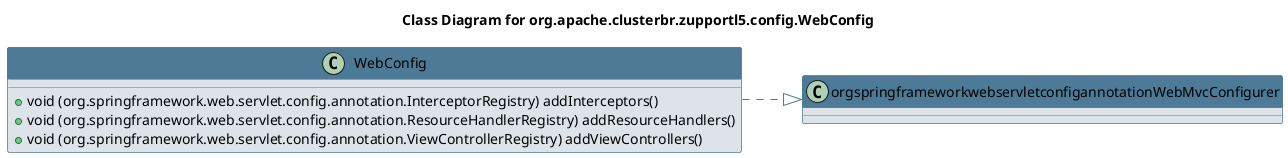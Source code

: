 @startuml 
skinparam class { 
 BackgroundColor #DEE3E9 
 ArrowColor #4D7A97 
 BorderColor #4D7A97 
}
left to right direction 
title Class Diagram for org.apache.clusterbr.zupportl5.config.WebConfig
skinparam titleBackgroundColor White
skinparam classHeaderBackgroundColor #4D7A97 
skinparam stereotypeCBackgroundColor #F8981D 

class WebConfig {
 + void (org.springframework.web.servlet.config.annotation.InterceptorRegistry) addInterceptors()
 + void (org.springframework.web.servlet.config.annotation.ResourceHandlerRegistry) addResourceHandlers()
 + void (org.springframework.web.servlet.config.annotation.ViewControllerRegistry) addViewControllers()
}
WebConfig ..|> orgspringframeworkwebservletconfigannotationWebMvcConfigurer
@enduml